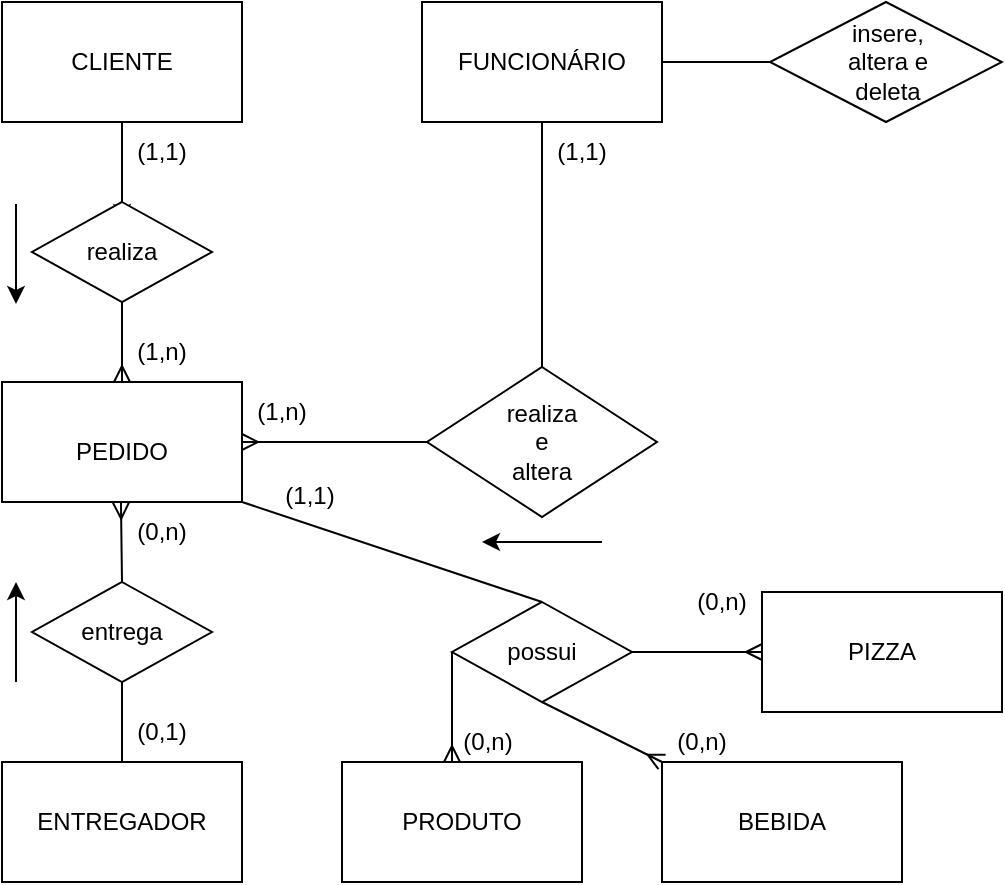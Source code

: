 <mxfile version="21.6.6" type="github">
  <diagram id="C5RBs43oDa-KdzZeNtuy" name="Page-1">
    <mxGraphModel dx="633" dy="569" grid="1" gridSize="10" guides="1" tooltips="1" connect="1" arrows="1" fold="1" page="1" pageScale="1" pageWidth="827" pageHeight="1169" math="0" shadow="0">
      <root>
        <mxCell id="WIyWlLk6GJQsqaUBKTNV-0" />
        <mxCell id="WIyWlLk6GJQsqaUBKTNV-1" parent="WIyWlLk6GJQsqaUBKTNV-0" />
        <mxCell id="WIyWlLk6GJQsqaUBKTNV-2" value="" style="rounded=0;html=1;jettySize=auto;orthogonalLoop=1;fontSize=11;endArrow=block;endFill=0;endSize=8;strokeWidth=1;shadow=0;labelBackgroundColor=none;edgeStyle=orthogonalEdgeStyle;" parent="WIyWlLk6GJQsqaUBKTNV-1" edge="1">
          <mxGeometry relative="1" as="geometry">
            <mxPoint x="220" y="120.0" as="sourcePoint" />
          </mxGeometry>
        </mxCell>
        <mxCell id="WIyWlLk6GJQsqaUBKTNV-4" value="Yes" style="rounded=0;html=1;jettySize=auto;orthogonalLoop=1;fontSize=11;endArrow=block;endFill=0;endSize=8;strokeWidth=1;shadow=0;labelBackgroundColor=none;edgeStyle=orthogonalEdgeStyle;" parent="WIyWlLk6GJQsqaUBKTNV-1" edge="1">
          <mxGeometry y="20" relative="1" as="geometry">
            <mxPoint as="offset" />
            <mxPoint x="220" y="290" as="targetPoint" />
          </mxGeometry>
        </mxCell>
        <mxCell id="WIyWlLk6GJQsqaUBKTNV-5" value="No" style="edgeStyle=orthogonalEdgeStyle;rounded=0;html=1;jettySize=auto;orthogonalLoop=1;fontSize=11;endArrow=block;endFill=0;endSize=8;strokeWidth=1;shadow=0;labelBackgroundColor=none;" parent="WIyWlLk6GJQsqaUBKTNV-1" edge="1">
          <mxGeometry y="10" relative="1" as="geometry">
            <mxPoint as="offset" />
            <mxPoint x="320" y="210.0" as="targetPoint" />
          </mxGeometry>
        </mxCell>
        <mxCell id="WIyWlLk6GJQsqaUBKTNV-8" value="No" style="rounded=0;html=1;jettySize=auto;orthogonalLoop=1;fontSize=11;endArrow=block;endFill=0;endSize=8;strokeWidth=1;shadow=0;labelBackgroundColor=none;edgeStyle=orthogonalEdgeStyle;" parent="WIyWlLk6GJQsqaUBKTNV-1" edge="1">
          <mxGeometry x="0.333" y="20" relative="1" as="geometry">
            <mxPoint as="offset" />
            <mxPoint x="220" y="430" as="targetPoint" />
          </mxGeometry>
        </mxCell>
        <mxCell id="WIyWlLk6GJQsqaUBKTNV-9" value="Yes" style="edgeStyle=orthogonalEdgeStyle;rounded=0;html=1;jettySize=auto;orthogonalLoop=1;fontSize=11;endArrow=block;endFill=0;endSize=8;strokeWidth=1;shadow=0;labelBackgroundColor=none;" parent="WIyWlLk6GJQsqaUBKTNV-1" edge="1">
          <mxGeometry y="10" relative="1" as="geometry">
            <mxPoint as="offset" />
            <mxPoint x="270" y="330" as="sourcePoint" />
          </mxGeometry>
        </mxCell>
        <mxCell id="wda2Jrsfy15Cu-t-Szan-7" style="edgeStyle=orthogonalEdgeStyle;rounded=0;orthogonalLoop=1;jettySize=auto;html=1;entryX=0.5;entryY=0;entryDx=0;entryDy=0;" parent="WIyWlLk6GJQsqaUBKTNV-1" source="wda2Jrsfy15Cu-t-Szan-0" target="wda2Jrsfy15Cu-t-Szan-6" edge="1">
          <mxGeometry relative="1" as="geometry" />
        </mxCell>
        <mxCell id="wda2Jrsfy15Cu-t-Szan-0" value="" style="rounded=0;whiteSpace=wrap;html=1;" parent="WIyWlLk6GJQsqaUBKTNV-1" vertex="1">
          <mxGeometry x="90" y="150" width="120" height="60" as="geometry" />
        </mxCell>
        <mxCell id="wda2Jrsfy15Cu-t-Szan-1" value="CLIENTE" style="text;html=1;strokeColor=none;fillColor=none;align=center;verticalAlign=middle;whiteSpace=wrap;rounded=0;" parent="WIyWlLk6GJQsqaUBKTNV-1" vertex="1">
          <mxGeometry x="120" y="165" width="60" height="30" as="geometry" />
        </mxCell>
        <mxCell id="spTHaxFoT-POgrmp6klq-26" style="rounded=0;orthogonalLoop=1;jettySize=auto;html=1;exitX=1;exitY=1;exitDx=0;exitDy=0;entryX=0.5;entryY=0;entryDx=0;entryDy=0;endArrow=none;endFill=0;" parent="WIyWlLk6GJQsqaUBKTNV-1" source="wda2Jrsfy15Cu-t-Szan-2" target="spTHaxFoT-POgrmp6klq-23" edge="1">
          <mxGeometry relative="1" as="geometry" />
        </mxCell>
        <mxCell id="wda2Jrsfy15Cu-t-Szan-2" value="" style="rounded=0;whiteSpace=wrap;html=1;" parent="WIyWlLk6GJQsqaUBKTNV-1" vertex="1">
          <mxGeometry x="90" y="340" width="120" height="60" as="geometry" />
        </mxCell>
        <mxCell id="wda2Jrsfy15Cu-t-Szan-3" value="PEDIDO" style="text;html=1;strokeColor=none;fillColor=none;align=center;verticalAlign=middle;whiteSpace=wrap;rounded=0;" parent="WIyWlLk6GJQsqaUBKTNV-1" vertex="1">
          <mxGeometry x="120" y="360" width="60" height="30" as="geometry" />
        </mxCell>
        <mxCell id="wda2Jrsfy15Cu-t-Szan-14" style="edgeStyle=orthogonalEdgeStyle;rounded=0;orthogonalLoop=1;jettySize=auto;html=1;exitX=0.5;exitY=1;exitDx=0;exitDy=0;entryX=0.5;entryY=0;entryDx=0;entryDy=0;endArrow=ERmany;endFill=0;" parent="WIyWlLk6GJQsqaUBKTNV-1" source="wda2Jrsfy15Cu-t-Szan-4" target="wda2Jrsfy15Cu-t-Szan-2" edge="1">
          <mxGeometry relative="1" as="geometry" />
        </mxCell>
        <mxCell id="wda2Jrsfy15Cu-t-Szan-4" value="" style="rhombus;whiteSpace=wrap;html=1;" parent="WIyWlLk6GJQsqaUBKTNV-1" vertex="1">
          <mxGeometry x="105" y="250" width="90" height="50" as="geometry" />
        </mxCell>
        <mxCell id="wda2Jrsfy15Cu-t-Szan-6" value="realiza" style="text;html=1;strokeColor=none;fillColor=none;align=center;verticalAlign=middle;whiteSpace=wrap;rounded=0;" parent="WIyWlLk6GJQsqaUBKTNV-1" vertex="1">
          <mxGeometry x="120" y="260" width="60" height="30" as="geometry" />
        </mxCell>
        <mxCell id="wda2Jrsfy15Cu-t-Szan-15" value="(1,1)" style="text;html=1;strokeColor=none;fillColor=none;align=center;verticalAlign=middle;whiteSpace=wrap;rounded=0;" parent="WIyWlLk6GJQsqaUBKTNV-1" vertex="1">
          <mxGeometry x="140" y="210" width="60" height="30" as="geometry" />
        </mxCell>
        <mxCell id="wda2Jrsfy15Cu-t-Szan-16" value="(1,n)" style="text;html=1;strokeColor=none;fillColor=none;align=center;verticalAlign=middle;whiteSpace=wrap;rounded=0;" parent="WIyWlLk6GJQsqaUBKTNV-1" vertex="1">
          <mxGeometry x="140" y="310" width="60" height="30" as="geometry" />
        </mxCell>
        <mxCell id="wda2Jrsfy15Cu-t-Szan-17" value="" style="endArrow=classic;html=1;rounded=0;" parent="WIyWlLk6GJQsqaUBKTNV-1" edge="1">
          <mxGeometry width="50" height="50" relative="1" as="geometry">
            <mxPoint x="97" y="251" as="sourcePoint" />
            <mxPoint x="97" y="301" as="targetPoint" />
          </mxGeometry>
        </mxCell>
        <mxCell id="wda2Jrsfy15Cu-t-Szan-23" style="edgeStyle=orthogonalEdgeStyle;rounded=0;orthogonalLoop=1;jettySize=auto;html=1;entryX=0.5;entryY=0;entryDx=0;entryDy=0;endArrow=none;endFill=0;" parent="WIyWlLk6GJQsqaUBKTNV-1" source="wda2Jrsfy15Cu-t-Szan-19" target="wda2Jrsfy15Cu-t-Szan-21" edge="1">
          <mxGeometry relative="1" as="geometry" />
        </mxCell>
        <mxCell id="spTHaxFoT-POgrmp6klq-4" style="edgeStyle=orthogonalEdgeStyle;rounded=0;orthogonalLoop=1;jettySize=auto;html=1;exitX=1;exitY=0.5;exitDx=0;exitDy=0;entryX=0;entryY=0.5;entryDx=0;entryDy=0;endArrow=none;endFill=0;" parent="WIyWlLk6GJQsqaUBKTNV-1" source="wda2Jrsfy15Cu-t-Szan-19" target="spTHaxFoT-POgrmp6klq-2" edge="1">
          <mxGeometry relative="1" as="geometry" />
        </mxCell>
        <mxCell id="wda2Jrsfy15Cu-t-Szan-19" value="" style="rounded=0;whiteSpace=wrap;html=1;" parent="WIyWlLk6GJQsqaUBKTNV-1" vertex="1">
          <mxGeometry x="300" y="150" width="120" height="60" as="geometry" />
        </mxCell>
        <mxCell id="wda2Jrsfy15Cu-t-Szan-20" value="FUNCIONÁRIO" style="text;html=1;strokeColor=none;fillColor=none;align=center;verticalAlign=middle;whiteSpace=wrap;rounded=0;" parent="WIyWlLk6GJQsqaUBKTNV-1" vertex="1">
          <mxGeometry x="330" y="165" width="60" height="30" as="geometry" />
        </mxCell>
        <mxCell id="wda2Jrsfy15Cu-t-Szan-25" style="edgeStyle=orthogonalEdgeStyle;rounded=0;orthogonalLoop=1;jettySize=auto;html=1;exitX=0;exitY=0.5;exitDx=0;exitDy=0;entryX=1;entryY=0.5;entryDx=0;entryDy=0;endArrow=ERmany;endFill=0;" parent="WIyWlLk6GJQsqaUBKTNV-1" source="wda2Jrsfy15Cu-t-Szan-21" target="wda2Jrsfy15Cu-t-Szan-2" edge="1">
          <mxGeometry relative="1" as="geometry" />
        </mxCell>
        <mxCell id="wda2Jrsfy15Cu-t-Szan-21" value="" style="rhombus;whiteSpace=wrap;html=1;" parent="WIyWlLk6GJQsqaUBKTNV-1" vertex="1">
          <mxGeometry x="302.5" y="332.5" width="115" height="75" as="geometry" />
        </mxCell>
        <mxCell id="wda2Jrsfy15Cu-t-Szan-24" value="realiza&lt;br&gt;e&lt;br&gt;altera" style="text;html=1;strokeColor=none;fillColor=none;align=center;verticalAlign=middle;whiteSpace=wrap;rounded=0;" parent="WIyWlLk6GJQsqaUBKTNV-1" vertex="1">
          <mxGeometry x="330" y="355" width="60" height="30" as="geometry" />
        </mxCell>
        <mxCell id="wda2Jrsfy15Cu-t-Szan-26" value="" style="endArrow=classic;html=1;rounded=0;" parent="WIyWlLk6GJQsqaUBKTNV-1" edge="1">
          <mxGeometry width="50" height="50" relative="1" as="geometry">
            <mxPoint x="390" y="420" as="sourcePoint" />
            <mxPoint x="330" y="420" as="targetPoint" />
          </mxGeometry>
        </mxCell>
        <mxCell id="wda2Jrsfy15Cu-t-Szan-27" value="(1,1)" style="text;html=1;strokeColor=none;fillColor=none;align=center;verticalAlign=middle;whiteSpace=wrap;rounded=0;" parent="WIyWlLk6GJQsqaUBKTNV-1" vertex="1">
          <mxGeometry x="350" y="210" width="60" height="30" as="geometry" />
        </mxCell>
        <mxCell id="wda2Jrsfy15Cu-t-Szan-28" value="(1,n)" style="text;html=1;strokeColor=none;fillColor=none;align=center;verticalAlign=middle;whiteSpace=wrap;rounded=0;" parent="WIyWlLk6GJQsqaUBKTNV-1" vertex="1">
          <mxGeometry x="200" y="340" width="60" height="30" as="geometry" />
        </mxCell>
        <mxCell id="spTHaxFoT-POgrmp6klq-2" value="" style="rhombus;whiteSpace=wrap;html=1;" parent="WIyWlLk6GJQsqaUBKTNV-1" vertex="1">
          <mxGeometry x="474" y="150" width="116" height="60" as="geometry" />
        </mxCell>
        <mxCell id="spTHaxFoT-POgrmp6klq-3" value="insere,&lt;br&gt;altera e&lt;br&gt;deleta" style="text;html=1;strokeColor=none;fillColor=none;align=center;verticalAlign=middle;whiteSpace=wrap;rounded=0;" parent="WIyWlLk6GJQsqaUBKTNV-1" vertex="1">
          <mxGeometry x="503" y="165" width="60" height="30" as="geometry" />
        </mxCell>
        <mxCell id="spTHaxFoT-POgrmp6klq-5" value="" style="rounded=0;whiteSpace=wrap;html=1;" parent="WIyWlLk6GJQsqaUBKTNV-1" vertex="1">
          <mxGeometry x="90" y="530" width="120" height="60" as="geometry" />
        </mxCell>
        <mxCell id="spTHaxFoT-POgrmp6klq-6" value="ENTREGADOR" style="text;html=1;strokeColor=none;fillColor=none;align=center;verticalAlign=middle;whiteSpace=wrap;rounded=0;" parent="WIyWlLk6GJQsqaUBKTNV-1" vertex="1">
          <mxGeometry x="120" y="545" width="60" height="30" as="geometry" />
        </mxCell>
        <mxCell id="spTHaxFoT-POgrmp6klq-17" style="edgeStyle=orthogonalEdgeStyle;rounded=0;orthogonalLoop=1;jettySize=auto;html=1;exitX=0.5;exitY=1;exitDx=0;exitDy=0;entryX=0.5;entryY=0;entryDx=0;entryDy=0;endArrow=none;endFill=0;" parent="WIyWlLk6GJQsqaUBKTNV-1" source="spTHaxFoT-POgrmp6klq-10" target="spTHaxFoT-POgrmp6klq-5" edge="1">
          <mxGeometry relative="1" as="geometry" />
        </mxCell>
        <mxCell id="spTHaxFoT-POgrmp6klq-18" style="edgeStyle=orthogonalEdgeStyle;rounded=0;orthogonalLoop=1;jettySize=auto;html=1;exitX=0.5;exitY=0;exitDx=0;exitDy=0;entryX=0.158;entryY=0.011;entryDx=0;entryDy=0;entryPerimeter=0;endArrow=ERmany;endFill=0;" parent="WIyWlLk6GJQsqaUBKTNV-1" source="spTHaxFoT-POgrmp6klq-10" target="spTHaxFoT-POgrmp6klq-12" edge="1">
          <mxGeometry relative="1" as="geometry" />
        </mxCell>
        <mxCell id="spTHaxFoT-POgrmp6klq-10" value="" style="rhombus;whiteSpace=wrap;html=1;" parent="WIyWlLk6GJQsqaUBKTNV-1" vertex="1">
          <mxGeometry x="105" y="440" width="90" height="50" as="geometry" />
        </mxCell>
        <mxCell id="spTHaxFoT-POgrmp6klq-11" value="entrega" style="text;html=1;strokeColor=none;fillColor=none;align=center;verticalAlign=middle;whiteSpace=wrap;rounded=0;" parent="WIyWlLk6GJQsqaUBKTNV-1" vertex="1">
          <mxGeometry x="120" y="450" width="60" height="30" as="geometry" />
        </mxCell>
        <mxCell id="spTHaxFoT-POgrmp6klq-12" value="(0,n)" style="text;html=1;strokeColor=none;fillColor=none;align=center;verticalAlign=middle;whiteSpace=wrap;rounded=0;" parent="WIyWlLk6GJQsqaUBKTNV-1" vertex="1">
          <mxGeometry x="140" y="400" width="60" height="30" as="geometry" />
        </mxCell>
        <mxCell id="spTHaxFoT-POgrmp6klq-13" value="(0,1)" style="text;html=1;strokeColor=none;fillColor=none;align=center;verticalAlign=middle;whiteSpace=wrap;rounded=0;" parent="WIyWlLk6GJQsqaUBKTNV-1" vertex="1">
          <mxGeometry x="140" y="500" width="60" height="30" as="geometry" />
        </mxCell>
        <mxCell id="spTHaxFoT-POgrmp6klq-19" value="" style="endArrow=classic;html=1;rounded=0;" parent="WIyWlLk6GJQsqaUBKTNV-1" edge="1">
          <mxGeometry width="50" height="50" relative="1" as="geometry">
            <mxPoint x="97" y="490" as="sourcePoint" />
            <mxPoint x="97" y="440" as="targetPoint" />
          </mxGeometry>
        </mxCell>
        <mxCell id="spTHaxFoT-POgrmp6klq-21" value="" style="rounded=0;whiteSpace=wrap;html=1;" parent="WIyWlLk6GJQsqaUBKTNV-1" vertex="1">
          <mxGeometry x="260" y="530" width="120" height="60" as="geometry" />
        </mxCell>
        <mxCell id="spTHaxFoT-POgrmp6klq-22" value="PRODUTO" style="text;html=1;strokeColor=none;fillColor=none;align=center;verticalAlign=middle;whiteSpace=wrap;rounded=0;" parent="WIyWlLk6GJQsqaUBKTNV-1" vertex="1">
          <mxGeometry x="290" y="545" width="60" height="30" as="geometry" />
        </mxCell>
        <mxCell id="spTHaxFoT-POgrmp6klq-27" style="rounded=0;orthogonalLoop=1;jettySize=auto;html=1;exitX=0;exitY=0.5;exitDx=0;exitDy=0;endArrow=ERmany;endFill=0;" parent="WIyWlLk6GJQsqaUBKTNV-1" source="spTHaxFoT-POgrmp6klq-23" edge="1">
          <mxGeometry relative="1" as="geometry">
            <mxPoint x="315" y="530" as="targetPoint" />
          </mxGeometry>
        </mxCell>
        <mxCell id="spTHaxFoT-POgrmp6klq-30" style="edgeStyle=orthogonalEdgeStyle;rounded=0;orthogonalLoop=1;jettySize=auto;html=1;exitX=1;exitY=0.5;exitDx=0;exitDy=0;entryX=0;entryY=0.5;entryDx=0;entryDy=0;endArrow=ERmany;endFill=0;" parent="WIyWlLk6GJQsqaUBKTNV-1" source="spTHaxFoT-POgrmp6klq-23" target="spTHaxFoT-POgrmp6klq-28" edge="1">
          <mxGeometry relative="1" as="geometry" />
        </mxCell>
        <mxCell id="9gZPKB7b59gUXPnEuAPt-3" style="rounded=0;orthogonalLoop=1;jettySize=auto;html=1;exitX=0.5;exitY=1;exitDx=0;exitDy=0;entryX=0;entryY=0;entryDx=0;entryDy=0;endArrow=ERmany;endFill=0;" edge="1" parent="WIyWlLk6GJQsqaUBKTNV-1" source="spTHaxFoT-POgrmp6klq-23" target="9gZPKB7b59gUXPnEuAPt-1">
          <mxGeometry relative="1" as="geometry" />
        </mxCell>
        <mxCell id="spTHaxFoT-POgrmp6klq-23" value="" style="rhombus;whiteSpace=wrap;html=1;" parent="WIyWlLk6GJQsqaUBKTNV-1" vertex="1">
          <mxGeometry x="315" y="450" width="90" height="50" as="geometry" />
        </mxCell>
        <mxCell id="spTHaxFoT-POgrmp6klq-24" value="possui" style="text;html=1;strokeColor=none;fillColor=none;align=center;verticalAlign=middle;whiteSpace=wrap;rounded=0;" parent="WIyWlLk6GJQsqaUBKTNV-1" vertex="1">
          <mxGeometry x="330" y="460" width="60" height="30" as="geometry" />
        </mxCell>
        <mxCell id="spTHaxFoT-POgrmp6klq-28" value="" style="rounded=0;whiteSpace=wrap;html=1;" parent="WIyWlLk6GJQsqaUBKTNV-1" vertex="1">
          <mxGeometry x="470" y="445" width="120" height="60" as="geometry" />
        </mxCell>
        <mxCell id="spTHaxFoT-POgrmp6klq-29" value="PIZZA" style="text;html=1;strokeColor=none;fillColor=none;align=center;verticalAlign=middle;whiteSpace=wrap;rounded=0;" parent="WIyWlLk6GJQsqaUBKTNV-1" vertex="1">
          <mxGeometry x="500" y="460" width="60" height="30" as="geometry" />
        </mxCell>
        <mxCell id="spTHaxFoT-POgrmp6klq-31" value="(1,1)" style="text;html=1;strokeColor=none;fillColor=none;align=center;verticalAlign=middle;whiteSpace=wrap;rounded=0;" parent="WIyWlLk6GJQsqaUBKTNV-1" vertex="1">
          <mxGeometry x="214" y="382" width="60" height="30" as="geometry" />
        </mxCell>
        <mxCell id="spTHaxFoT-POgrmp6klq-32" value="(0,n)" style="text;html=1;strokeColor=none;fillColor=none;align=center;verticalAlign=middle;whiteSpace=wrap;rounded=0;" parent="WIyWlLk6GJQsqaUBKTNV-1" vertex="1">
          <mxGeometry x="302.5" y="505" width="60" height="30" as="geometry" />
        </mxCell>
        <mxCell id="spTHaxFoT-POgrmp6klq-33" value="(0,n)" style="text;html=1;strokeColor=none;fillColor=none;align=center;verticalAlign=middle;whiteSpace=wrap;rounded=0;" parent="WIyWlLk6GJQsqaUBKTNV-1" vertex="1">
          <mxGeometry x="420" y="435" width="60" height="30" as="geometry" />
        </mxCell>
        <mxCell id="9gZPKB7b59gUXPnEuAPt-1" value="" style="rounded=0;whiteSpace=wrap;html=1;" vertex="1" parent="WIyWlLk6GJQsqaUBKTNV-1">
          <mxGeometry x="420" y="530" width="120" height="60" as="geometry" />
        </mxCell>
        <mxCell id="9gZPKB7b59gUXPnEuAPt-2" value="BEBIDA" style="text;html=1;strokeColor=none;fillColor=none;align=center;verticalAlign=middle;whiteSpace=wrap;rounded=0;" vertex="1" parent="WIyWlLk6GJQsqaUBKTNV-1">
          <mxGeometry x="450" y="545" width="60" height="30" as="geometry" />
        </mxCell>
        <mxCell id="9gZPKB7b59gUXPnEuAPt-4" value="(0,n)" style="text;html=1;strokeColor=none;fillColor=none;align=center;verticalAlign=middle;whiteSpace=wrap;rounded=0;" vertex="1" parent="WIyWlLk6GJQsqaUBKTNV-1">
          <mxGeometry x="410" y="505" width="60" height="30" as="geometry" />
        </mxCell>
      </root>
    </mxGraphModel>
  </diagram>
</mxfile>

